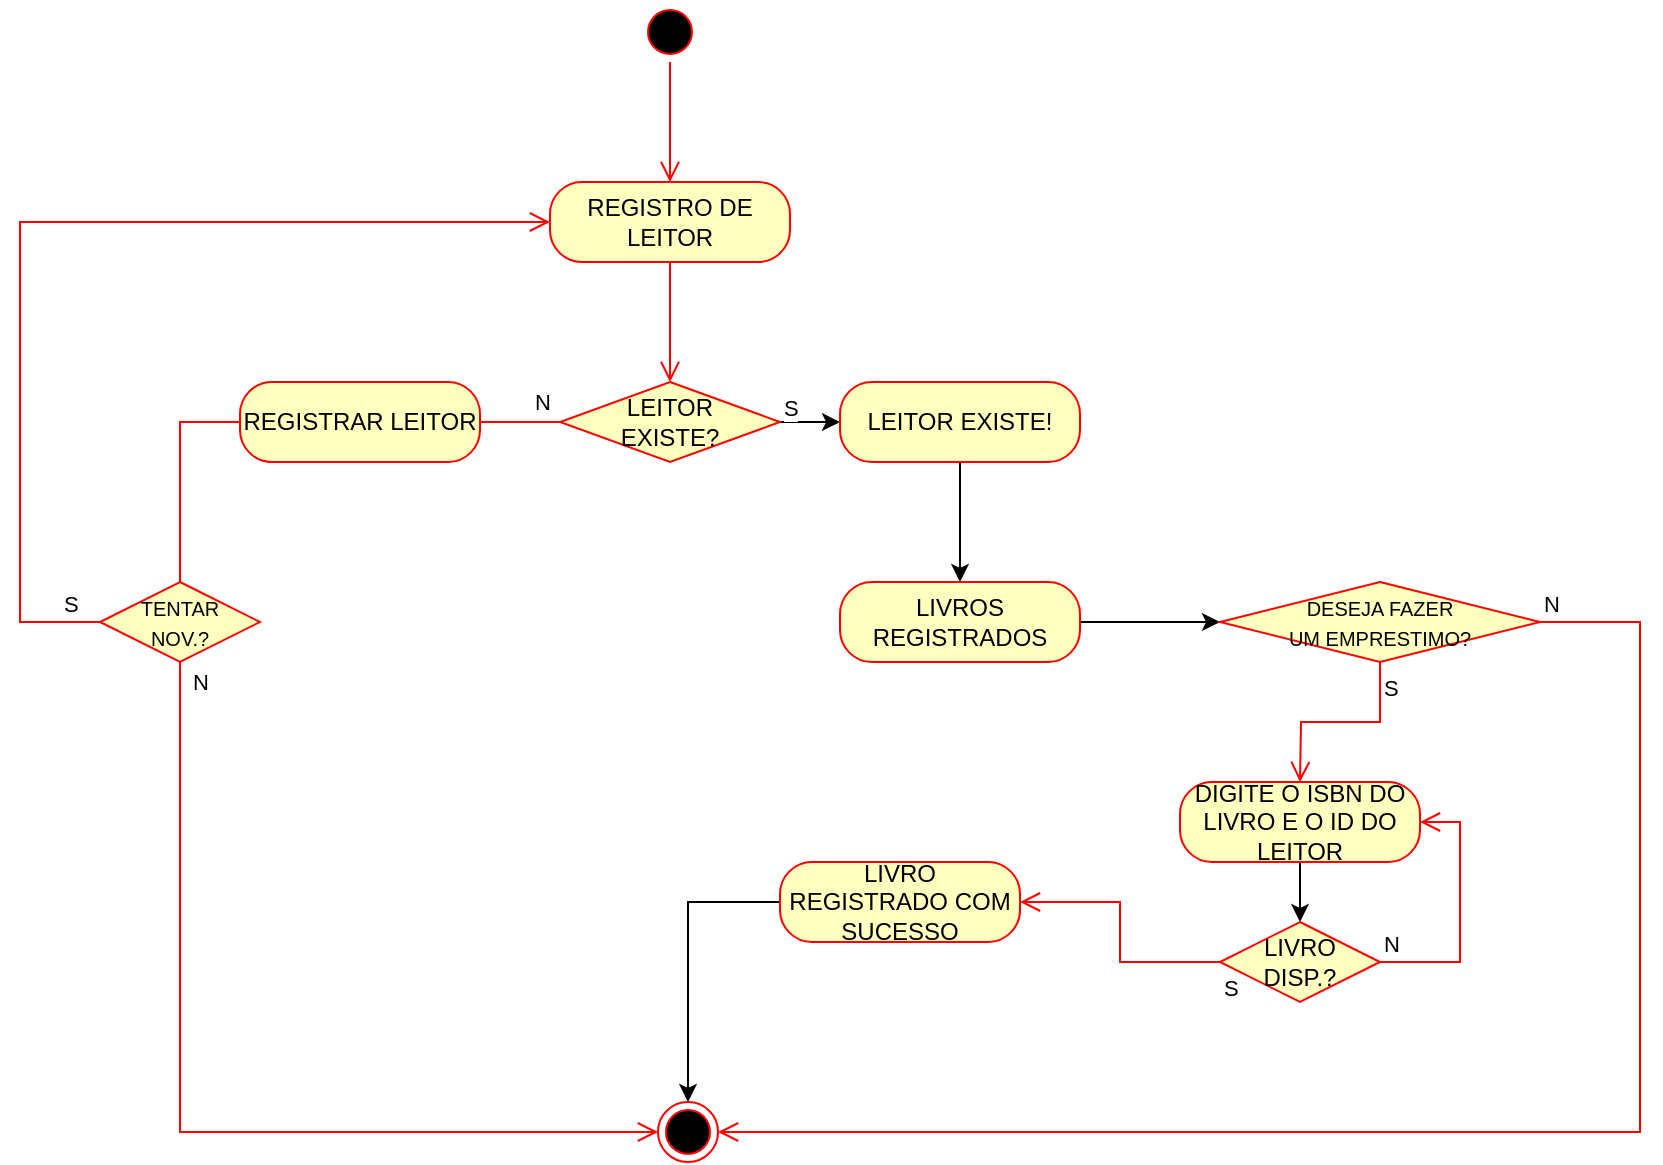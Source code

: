 <mxfile version="21.7.4" type="github">
  <diagram name="Página-1" id="WlOjMpnr5hbR3XQn9iEC">
    <mxGraphModel dx="880" dy="470" grid="1" gridSize="10" guides="1" tooltips="1" connect="1" arrows="1" fold="1" page="1" pageScale="1" pageWidth="827" pageHeight="1169" math="0" shadow="0">
      <root>
        <mxCell id="0" />
        <mxCell id="1" parent="0" />
        <mxCell id="8Cllrwhx5FzIR-J2cx30-1" value="" style="ellipse;html=1;shape=startState;fillColor=#000000;strokeColor=#ff0000;" vertex="1" parent="1">
          <mxGeometry x="390" y="20" width="30" height="30" as="geometry" />
        </mxCell>
        <mxCell id="8Cllrwhx5FzIR-J2cx30-2" value="" style="edgeStyle=orthogonalEdgeStyle;html=1;verticalAlign=bottom;endArrow=open;endSize=8;strokeColor=#ff0000;rounded=0;" edge="1" parent="1" source="8Cllrwhx5FzIR-J2cx30-1">
          <mxGeometry relative="1" as="geometry">
            <mxPoint x="405" y="110" as="targetPoint" />
          </mxGeometry>
        </mxCell>
        <mxCell id="8Cllrwhx5FzIR-J2cx30-3" value="REGISTRO DE LEITOR" style="rounded=1;whiteSpace=wrap;html=1;arcSize=40;fontColor=#000000;fillColor=#ffffc0;strokeColor=#ff0000;" vertex="1" parent="1">
          <mxGeometry x="345" y="110" width="120" height="40" as="geometry" />
        </mxCell>
        <mxCell id="8Cllrwhx5FzIR-J2cx30-4" value="" style="edgeStyle=orthogonalEdgeStyle;html=1;verticalAlign=bottom;endArrow=open;endSize=8;strokeColor=#ff0000;rounded=0;" edge="1" parent="1" source="8Cllrwhx5FzIR-J2cx30-3">
          <mxGeometry relative="1" as="geometry">
            <mxPoint x="405" y="210" as="targetPoint" />
          </mxGeometry>
        </mxCell>
        <mxCell id="8Cllrwhx5FzIR-J2cx30-5" value="" style="edgeStyle=orthogonalEdgeStyle;rounded=0;orthogonalLoop=1;jettySize=auto;html=1;" edge="1" parent="1" source="8Cllrwhx5FzIR-J2cx30-6" target="8Cllrwhx5FzIR-J2cx30-12">
          <mxGeometry relative="1" as="geometry" />
        </mxCell>
        <mxCell id="8Cllrwhx5FzIR-J2cx30-6" value="LEITOR&lt;br&gt;EXISTE?" style="rhombus;whiteSpace=wrap;html=1;fontColor=#000000;fillColor=#ffffc0;strokeColor=#ff0000;" vertex="1" parent="1">
          <mxGeometry x="350" y="210" width="110" height="40" as="geometry" />
        </mxCell>
        <mxCell id="8Cllrwhx5FzIR-J2cx30-7" value="S" style="edgeStyle=orthogonalEdgeStyle;html=1;align=left;verticalAlign=top;endArrow=open;endSize=8;strokeColor=#ff0000;rounded=0;exitX=0;exitY=0.5;exitDx=0;exitDy=0;entryX=0;entryY=0.5;entryDx=0;entryDy=0;" edge="1" parent="1" source="8Cllrwhx5FzIR-J2cx30-6" target="8Cllrwhx5FzIR-J2cx30-10">
          <mxGeometry x="-1" y="-112" relative="1" as="geometry">
            <mxPoint x="370" y="880" as="targetPoint" />
            <Array as="points">
              <mxPoint x="160" y="230" />
              <mxPoint x="160" y="585" />
            </Array>
            <mxPoint x="110" y="92" as="offset" />
          </mxGeometry>
        </mxCell>
        <mxCell id="8Cllrwhx5FzIR-J2cx30-8" value="N" style="edgeLabel;html=1;align=center;verticalAlign=middle;resizable=0;points=[];" vertex="1" connectable="0" parent="8Cllrwhx5FzIR-J2cx30-7">
          <mxGeometry x="-0.163" y="2" relative="1" as="geometry">
            <mxPoint x="8" y="-8" as="offset" />
          </mxGeometry>
        </mxCell>
        <mxCell id="8Cllrwhx5FzIR-J2cx30-9" value="N" style="edgeLabel;html=1;align=center;verticalAlign=middle;resizable=0;points=[];" vertex="1" connectable="0" parent="8Cllrwhx5FzIR-J2cx30-7">
          <mxGeometry x="-0.963" y="-1" relative="1" as="geometry">
            <mxPoint x="5" y="-9" as="offset" />
          </mxGeometry>
        </mxCell>
        <mxCell id="8Cllrwhx5FzIR-J2cx30-10" value="" style="ellipse;html=1;shape=endState;fillColor=#000000;strokeColor=#ff0000;" vertex="1" parent="1">
          <mxGeometry x="399" y="570" width="30" height="30" as="geometry" />
        </mxCell>
        <mxCell id="8Cllrwhx5FzIR-J2cx30-11" style="edgeStyle=orthogonalEdgeStyle;rounded=0;orthogonalLoop=1;jettySize=auto;html=1;entryX=0.5;entryY=0;entryDx=0;entryDy=0;" edge="1" parent="1" source="8Cllrwhx5FzIR-J2cx30-12" target="8Cllrwhx5FzIR-J2cx30-14">
          <mxGeometry relative="1" as="geometry">
            <mxPoint x="640" y="230.059" as="targetPoint" />
          </mxGeometry>
        </mxCell>
        <mxCell id="8Cllrwhx5FzIR-J2cx30-12" value="LEITOR EXISTE!" style="rounded=1;whiteSpace=wrap;html=1;arcSize=40;fontColor=#000000;fillColor=#ffffc0;strokeColor=#ff0000;" vertex="1" parent="1">
          <mxGeometry x="490" y="210" width="120" height="40" as="geometry" />
        </mxCell>
        <mxCell id="8Cllrwhx5FzIR-J2cx30-13" style="edgeStyle=orthogonalEdgeStyle;rounded=0;orthogonalLoop=1;jettySize=auto;html=1;entryX=0;entryY=0.5;entryDx=0;entryDy=0;" edge="1" parent="1" source="8Cllrwhx5FzIR-J2cx30-14" target="8Cllrwhx5FzIR-J2cx30-15">
          <mxGeometry relative="1" as="geometry" />
        </mxCell>
        <mxCell id="8Cllrwhx5FzIR-J2cx30-14" value="LIVROS REGISTRADOS" style="rounded=1;whiteSpace=wrap;html=1;arcSize=40;fontColor=#000000;fillColor=#ffffc0;strokeColor=#ff0000;" vertex="1" parent="1">
          <mxGeometry x="490" y="310" width="120" height="40" as="geometry" />
        </mxCell>
        <mxCell id="8Cllrwhx5FzIR-J2cx30-15" value="&lt;font style=&quot;font-size: 10px;&quot;&gt;DESEJA FAZER&lt;br&gt;UM EMPRESTIMO?&lt;/font&gt;" style="rhombus;whiteSpace=wrap;html=1;fontColor=#000000;fillColor=#ffffc0;strokeColor=#ff0000;" vertex="1" parent="1">
          <mxGeometry x="680" y="310" width="160" height="40" as="geometry" />
        </mxCell>
        <mxCell id="8Cllrwhx5FzIR-J2cx30-16" value="N" style="edgeStyle=orthogonalEdgeStyle;html=1;align=left;verticalAlign=bottom;endArrow=open;endSize=8;strokeColor=#ff0000;rounded=0;entryX=1;entryY=0.5;entryDx=0;entryDy=0;exitX=1;exitY=0.5;exitDx=0;exitDy=0;" edge="1" parent="1" source="8Cllrwhx5FzIR-J2cx30-15" target="8Cllrwhx5FzIR-J2cx30-10">
          <mxGeometry x="-1" relative="1" as="geometry">
            <mxPoint x="870" y="330" as="targetPoint" />
            <Array as="points">
              <mxPoint x="890" y="330" />
              <mxPoint x="890" y="585" />
            </Array>
          </mxGeometry>
        </mxCell>
        <mxCell id="8Cllrwhx5FzIR-J2cx30-17" value="S" style="edgeStyle=orthogonalEdgeStyle;html=1;align=left;verticalAlign=top;endArrow=open;endSize=8;strokeColor=#ff0000;rounded=0;" edge="1" parent="1" source="8Cllrwhx5FzIR-J2cx30-15">
          <mxGeometry x="-1" relative="1" as="geometry">
            <mxPoint x="720" y="410" as="targetPoint" />
          </mxGeometry>
        </mxCell>
        <mxCell id="8Cllrwhx5FzIR-J2cx30-18" style="edgeStyle=orthogonalEdgeStyle;rounded=0;orthogonalLoop=1;jettySize=auto;html=1;entryX=0.5;entryY=0;entryDx=0;entryDy=0;exitX=0.5;exitY=1;exitDx=0;exitDy=0;" edge="1" parent="1" source="8Cllrwhx5FzIR-J2cx30-19" target="8Cllrwhx5FzIR-J2cx30-25">
          <mxGeometry relative="1" as="geometry" />
        </mxCell>
        <mxCell id="8Cllrwhx5FzIR-J2cx30-19" value="DIGITE O ISBN DO LIVRO E O ID DO LEITOR" style="rounded=1;whiteSpace=wrap;html=1;arcSize=40;fontColor=#000000;fillColor=#ffffc0;strokeColor=#ff0000;" vertex="1" parent="1">
          <mxGeometry x="660" y="410" width="120" height="40" as="geometry" />
        </mxCell>
        <mxCell id="8Cllrwhx5FzIR-J2cx30-20" style="edgeStyle=orthogonalEdgeStyle;rounded=0;orthogonalLoop=1;jettySize=auto;html=1;entryX=0.5;entryY=0;entryDx=0;entryDy=0;" edge="1" parent="1" source="8Cllrwhx5FzIR-J2cx30-21" target="8Cllrwhx5FzIR-J2cx30-10">
          <mxGeometry relative="1" as="geometry" />
        </mxCell>
        <mxCell id="8Cllrwhx5FzIR-J2cx30-21" value="LIVRO REGISTRADO COM SUCESSO" style="rounded=1;whiteSpace=wrap;html=1;arcSize=40;fontColor=#000000;fillColor=#ffffc0;strokeColor=#ff0000;" vertex="1" parent="1">
          <mxGeometry x="460" y="450" width="120" height="40" as="geometry" />
        </mxCell>
        <mxCell id="8Cllrwhx5FzIR-J2cx30-22" value="REGISTRAR LEITOR" style="rounded=1;whiteSpace=wrap;html=1;arcSize=40;fontColor=#000000;fillColor=#ffffc0;strokeColor=#ff0000;" vertex="1" parent="1">
          <mxGeometry x="190" y="210" width="120" height="40" as="geometry" />
        </mxCell>
        <mxCell id="8Cllrwhx5FzIR-J2cx30-23" value="&lt;font size=&quot;1&quot;&gt;TENTAR&lt;br&gt;NOV.?&lt;br&gt;&lt;/font&gt;" style="rhombus;whiteSpace=wrap;html=1;fontColor=#000000;fillColor=#ffffc0;strokeColor=#ff0000;" vertex="1" parent="1">
          <mxGeometry x="120" y="310" width="80" height="40" as="geometry" />
        </mxCell>
        <mxCell id="8Cllrwhx5FzIR-J2cx30-24" value="S" style="edgeStyle=orthogonalEdgeStyle;html=1;align=left;verticalAlign=bottom;endArrow=open;endSize=8;strokeColor=#ff0000;rounded=0;exitX=0;exitY=0.5;exitDx=0;exitDy=0;entryX=0;entryY=0.5;entryDx=0;entryDy=0;" edge="1" parent="1" source="8Cllrwhx5FzIR-J2cx30-23" target="8Cllrwhx5FzIR-J2cx30-3">
          <mxGeometry x="-0.921" relative="1" as="geometry">
            <mxPoint x="300" y="330" as="targetPoint" />
            <Array as="points">
              <mxPoint x="80" y="330" />
              <mxPoint x="80" y="130" />
            </Array>
            <mxPoint as="offset" />
          </mxGeometry>
        </mxCell>
        <mxCell id="8Cllrwhx5FzIR-J2cx30-25" value="LIVRO&lt;br&gt;DISP.?" style="rhombus;whiteSpace=wrap;html=1;fontColor=#000000;fillColor=#ffffc0;strokeColor=#ff0000;" vertex="1" parent="1">
          <mxGeometry x="680" y="480" width="80" height="40" as="geometry" />
        </mxCell>
        <mxCell id="8Cllrwhx5FzIR-J2cx30-26" value="N" style="edgeStyle=orthogonalEdgeStyle;html=1;align=left;verticalAlign=bottom;endArrow=open;endSize=8;strokeColor=#ff0000;rounded=0;entryX=1;entryY=0.5;entryDx=0;entryDy=0;exitX=1;exitY=0.5;exitDx=0;exitDy=0;" edge="1" parent="1" source="8Cllrwhx5FzIR-J2cx30-25" target="8Cllrwhx5FzIR-J2cx30-19">
          <mxGeometry x="-1" relative="1" as="geometry">
            <mxPoint x="810" y="490" as="targetPoint" />
            <Array as="points">
              <mxPoint x="800" y="500" />
              <mxPoint x="800" y="430" />
            </Array>
          </mxGeometry>
        </mxCell>
        <mxCell id="8Cllrwhx5FzIR-J2cx30-27" value="S" style="edgeStyle=orthogonalEdgeStyle;html=1;align=left;verticalAlign=top;endArrow=open;endSize=8;strokeColor=#ff0000;rounded=0;entryX=1;entryY=0.5;entryDx=0;entryDy=0;" edge="1" parent="1" source="8Cllrwhx5FzIR-J2cx30-25" target="8Cllrwhx5FzIR-J2cx30-21">
          <mxGeometry x="-1" relative="1" as="geometry">
            <mxPoint x="670" y="570" as="targetPoint" />
          </mxGeometry>
        </mxCell>
      </root>
    </mxGraphModel>
  </diagram>
</mxfile>
